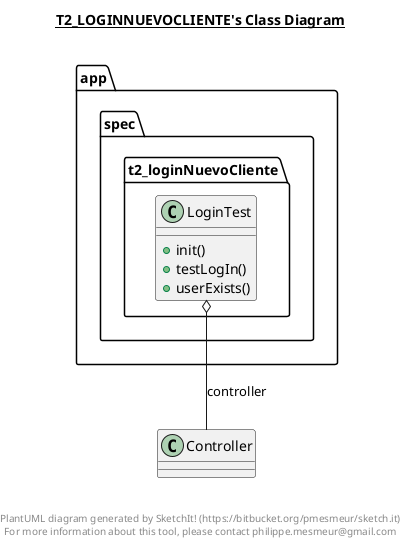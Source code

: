 @startuml

title __T2_LOGINNUEVOCLIENTE's Class Diagram__\n

  package app.spec.t2_loginNuevoCliente {
    class LoginTest {
        + init()
        + testLogIn()
        + userExists()
    }
  }
  

  LoginTest o-- Controller : controller


right footer


PlantUML diagram generated by SketchIt! (https://bitbucket.org/pmesmeur/sketch.it)
For more information about this tool, please contact philippe.mesmeur@gmail.com
endfooter

@enduml
